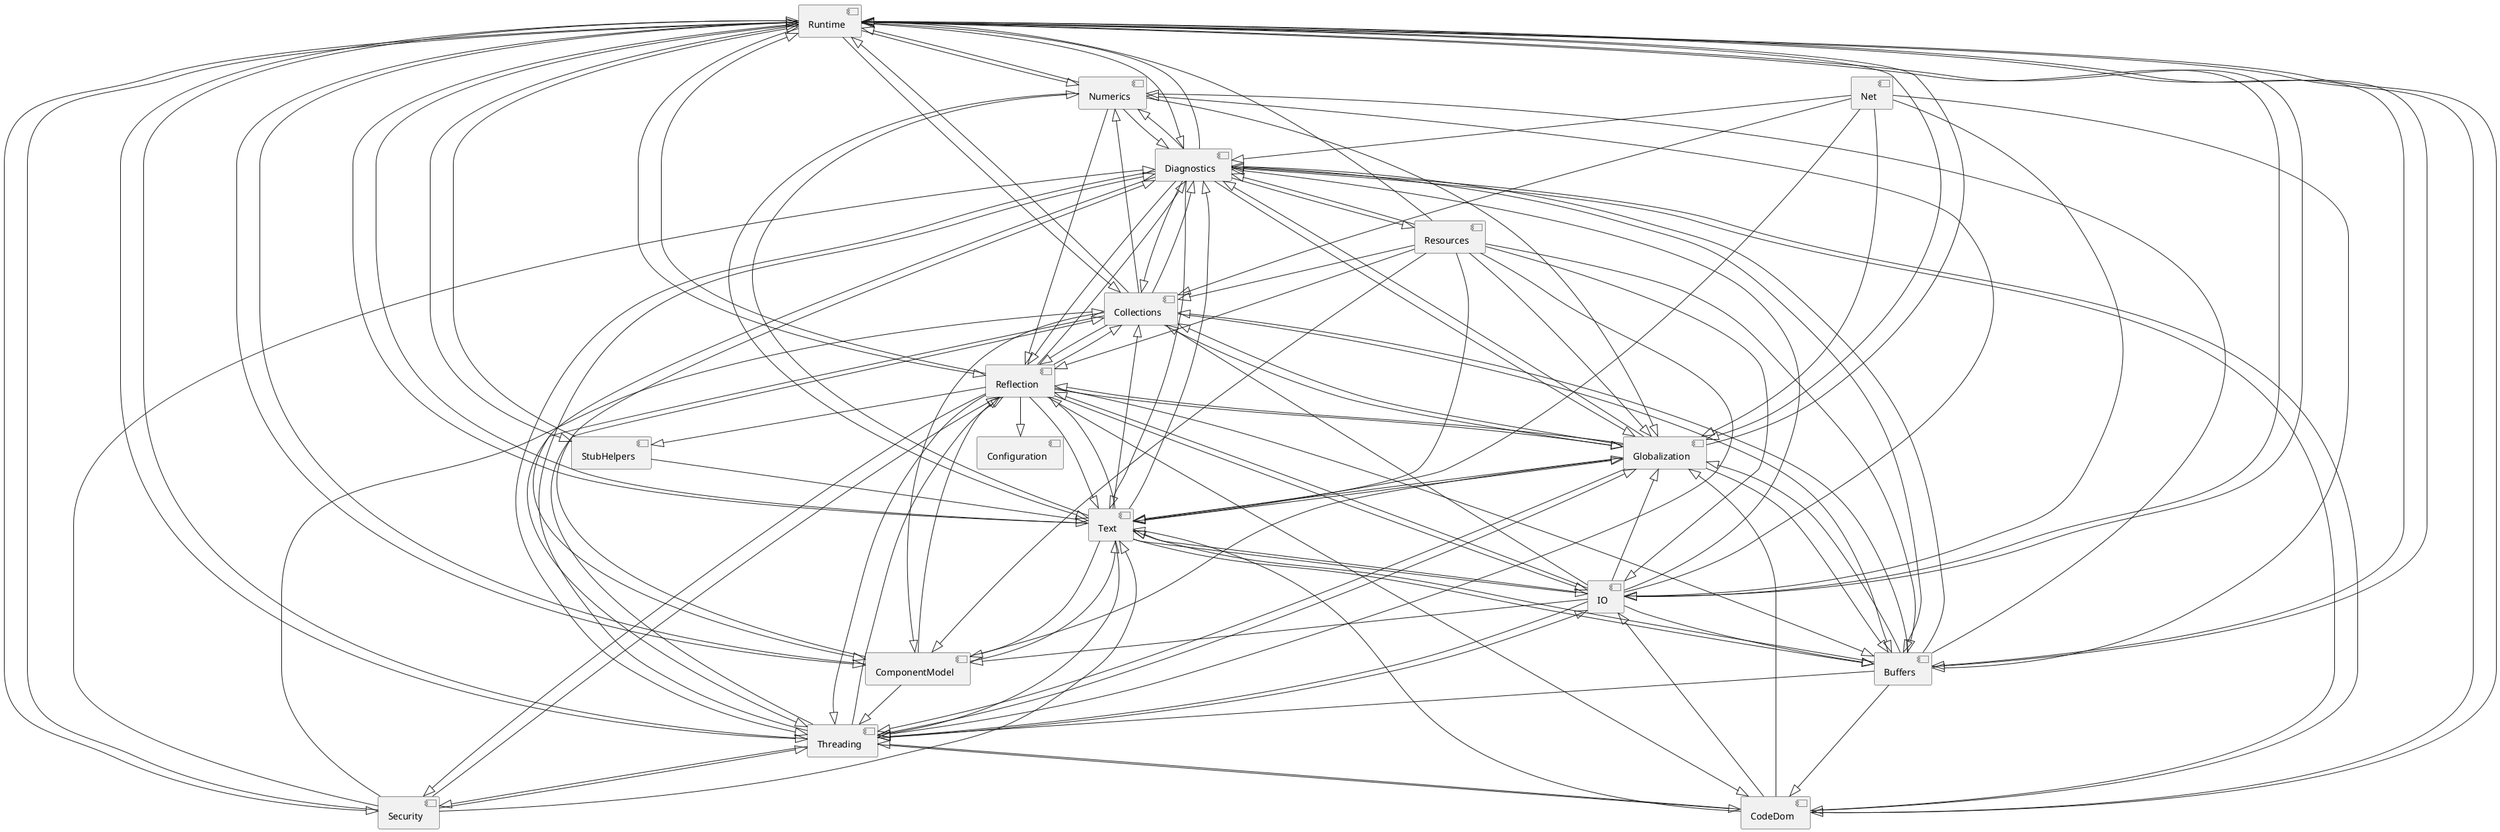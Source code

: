 @startuml
[Runtime] --|> [Numerics]
[Runtime] --|> [Globalization]
[Runtime] --|> [ComponentModel]
[Runtime] --|> [CodeDom]
[Runtime] --|> [Buffers]
[Runtime] --|> [Threading]
[Runtime] --|> [Text]
[Runtime] --|> [StubHelpers]
[Runtime] --|> [Security]
[Runtime] --|> [Reflection]
[Runtime] --|> [IO]
[Runtime] --|> [Diagnostics]
[Runtime] --|> [Collections]
[Numerics] --|> [Runtime]
[Numerics] --|> [Globalization]
[Numerics] --|> [Text]
[Numerics] --|> [Reflection]
[Numerics] --|> [Diagnostics]
[Net] --|> [Globalization]
[Net] --|> [Buffers]
[Net] --|> [Text]
[Net] --|> [IO]
[Net] --|> [Diagnostics]
[Net] --|> [Collections]
[Globalization] --|> [Runtime]
[Globalization] --|> [Buffers]
[Globalization] --|> [Threading]
[Globalization] --|> [Text]
[Globalization] --|> [Reflection]
[Globalization] --|> [Diagnostics]
[Globalization] --|> [Collections]
[ComponentModel] --|> [Runtime]
[ComponentModel] --|> [Globalization]
[ComponentModel] --|> [Threading]
[ComponentModel] --|> [Text]
[ComponentModel] --|> [Reflection]
[ComponentModel] --|> [Diagnostics]
[CodeDom] --|> [Runtime]
[CodeDom] --|> [Globalization]
[CodeDom] --|> [Threading]
[CodeDom] --|> [Text]
[CodeDom] --|> [IO]
[CodeDom] --|> [Diagnostics]
[Buffers] --|> [Runtime]
[Buffers] --|> [Numerics]
[Buffers] --|> [Globalization]
[Buffers] --|> [CodeDom]
[Buffers] --|> [Threading]
[Buffers] --|> [Text]
[Buffers] --|> [Diagnostics]
[Buffers] --|> [Collections]
[Threading] --|> [Runtime]
[Threading] --|> [Globalization]
[Threading] --|> [CodeDom]
[Threading] --|> [Security]
[Threading] --|> [Reflection]
[Threading] --|> [IO]
[Threading] --|> [Diagnostics]
[Threading] --|> [Collections]
[Text] --|> [Runtime]
[Text] --|> [Numerics]
[Text] --|> [Globalization]
[Text] --|> [ComponentModel]
[Text] --|> [Buffers]
[Text] --|> [Threading]
[Text] --|> [Reflection]
[Text] --|> [IO]
[Text] --|> [Diagnostics]
[Text] --|> [Collections]
[StubHelpers] --|> [Runtime]
[StubHelpers] --|> [Text]
[Security] --|> [Runtime]
[Security] --|> [Threading]
[Security] --|> [Text]
[Security] --|> [Reflection]
[Security] --|> [Diagnostics]
[Security] --|> [Collections]
[Resources] --|> [Runtime]
[Resources] --|> [Globalization]
[Resources] --|> [ComponentModel]
[Resources] --|> [Buffers]
[Resources] --|> [Threading]
[Resources] --|> [Text]
[Resources] --|> [Reflection]
[Resources] --|> [IO]
[Resources] --|> [Diagnostics]
[Resources] --|> [Collections]
[Reflection] --|> [Runtime]
[Reflection] --|> [Globalization]
[Reflection] --|> [Configuration]
[Reflection] --|> [CodeDom]
[Reflection] --|> [Buffers]
[Reflection] --|> [Threading]
[Reflection] --|> [Text]
[Reflection] --|> [StubHelpers]
[Reflection] --|> [Security]
[Reflection] --|> [IO]
[Reflection] --|> [Diagnostics]
[Reflection] --|> [Collections]
[IO] --|> [Runtime]
[IO] --|> [Numerics]
[IO] --|> [Globalization]
[IO] --|> [ComponentModel]
[IO] --|> [Buffers]
[IO] --|> [Threading]
[IO] --|> [Text]
[IO] --|> [Reflection]
[IO] --|> [Diagnostics]
[IO] --|> [Collections]
[Diagnostics] --|> [Runtime]
[Diagnostics] --|> [Numerics]
[Diagnostics] --|> [Globalization]
[Diagnostics] --|> [ComponentModel]
[Diagnostics] --|> [CodeDom]
[Diagnostics] --|> [Buffers]
[Diagnostics] --|> [Threading]
[Diagnostics] --|> [Text]
[Diagnostics] --|> [Resources]
[Diagnostics] --|> [Reflection]
[Diagnostics] --|> [Collections]
[Collections] --|> [Runtime]
[Collections] --|> [Numerics]
[Collections] --|> [Globalization]
[Collections] --|> [ComponentModel]
[Collections] --|> [Buffers]
[Collections] --|> [Threading]
[Collections] --|> [Reflection]
[Collections] --|> [Diagnostics]
@enduml
